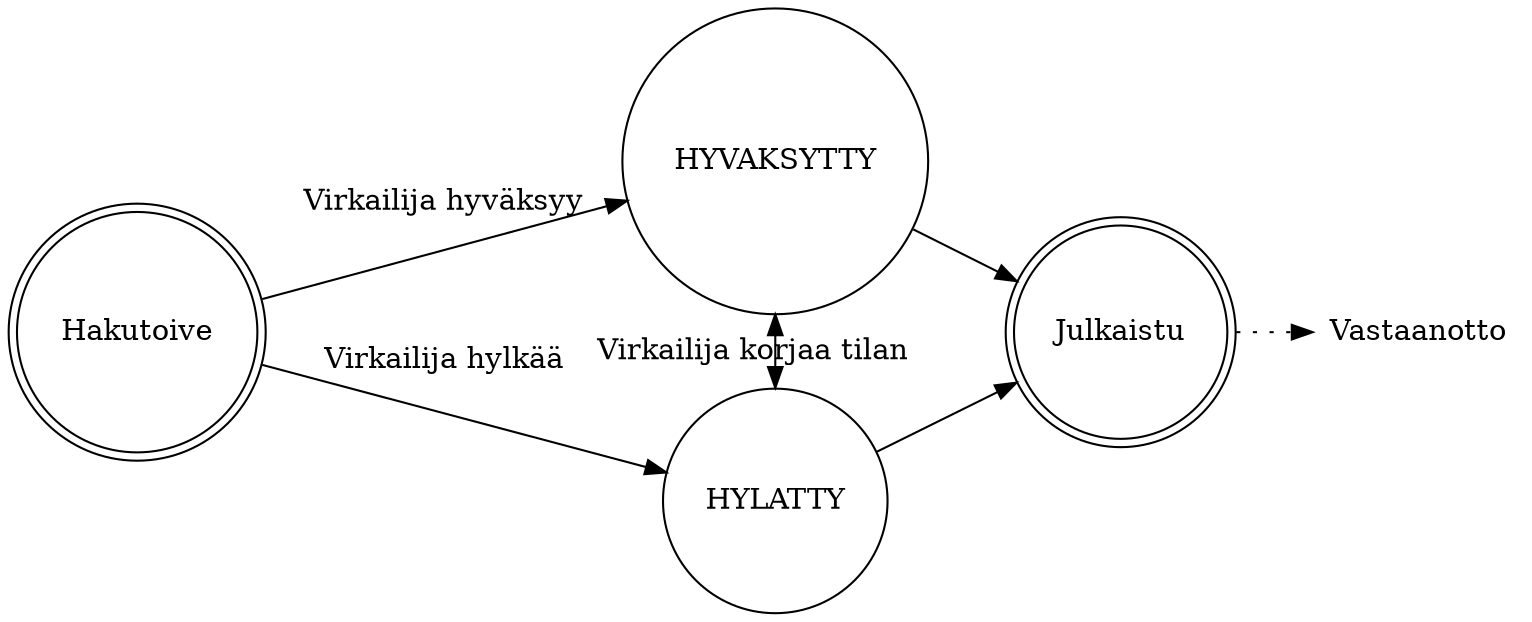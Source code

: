 digraph finite_state_machine {
  rankdir=LR;
  node [shape = circle];

  {
      rank=same
      HYVAKSYTTY -> HYLATTY [dir=both label="Virkailija korjaa tilan"]
  }

  HYVAKSYTTY, HYLATTY -> Julkaistu
  Julkaistu -> Vastaanotto [style=dotted]
  Vastaanotto [shape=none]

  Hakutoive -> HYLATTY [label="Virkailija hylkää"]
  Hakutoive -> HYVAKSYTTY [label="Virkailija hyväksyy"]
  Hakutoive [shape=doublecircle];
  Julkaistu [shape=doublecircle];
}

